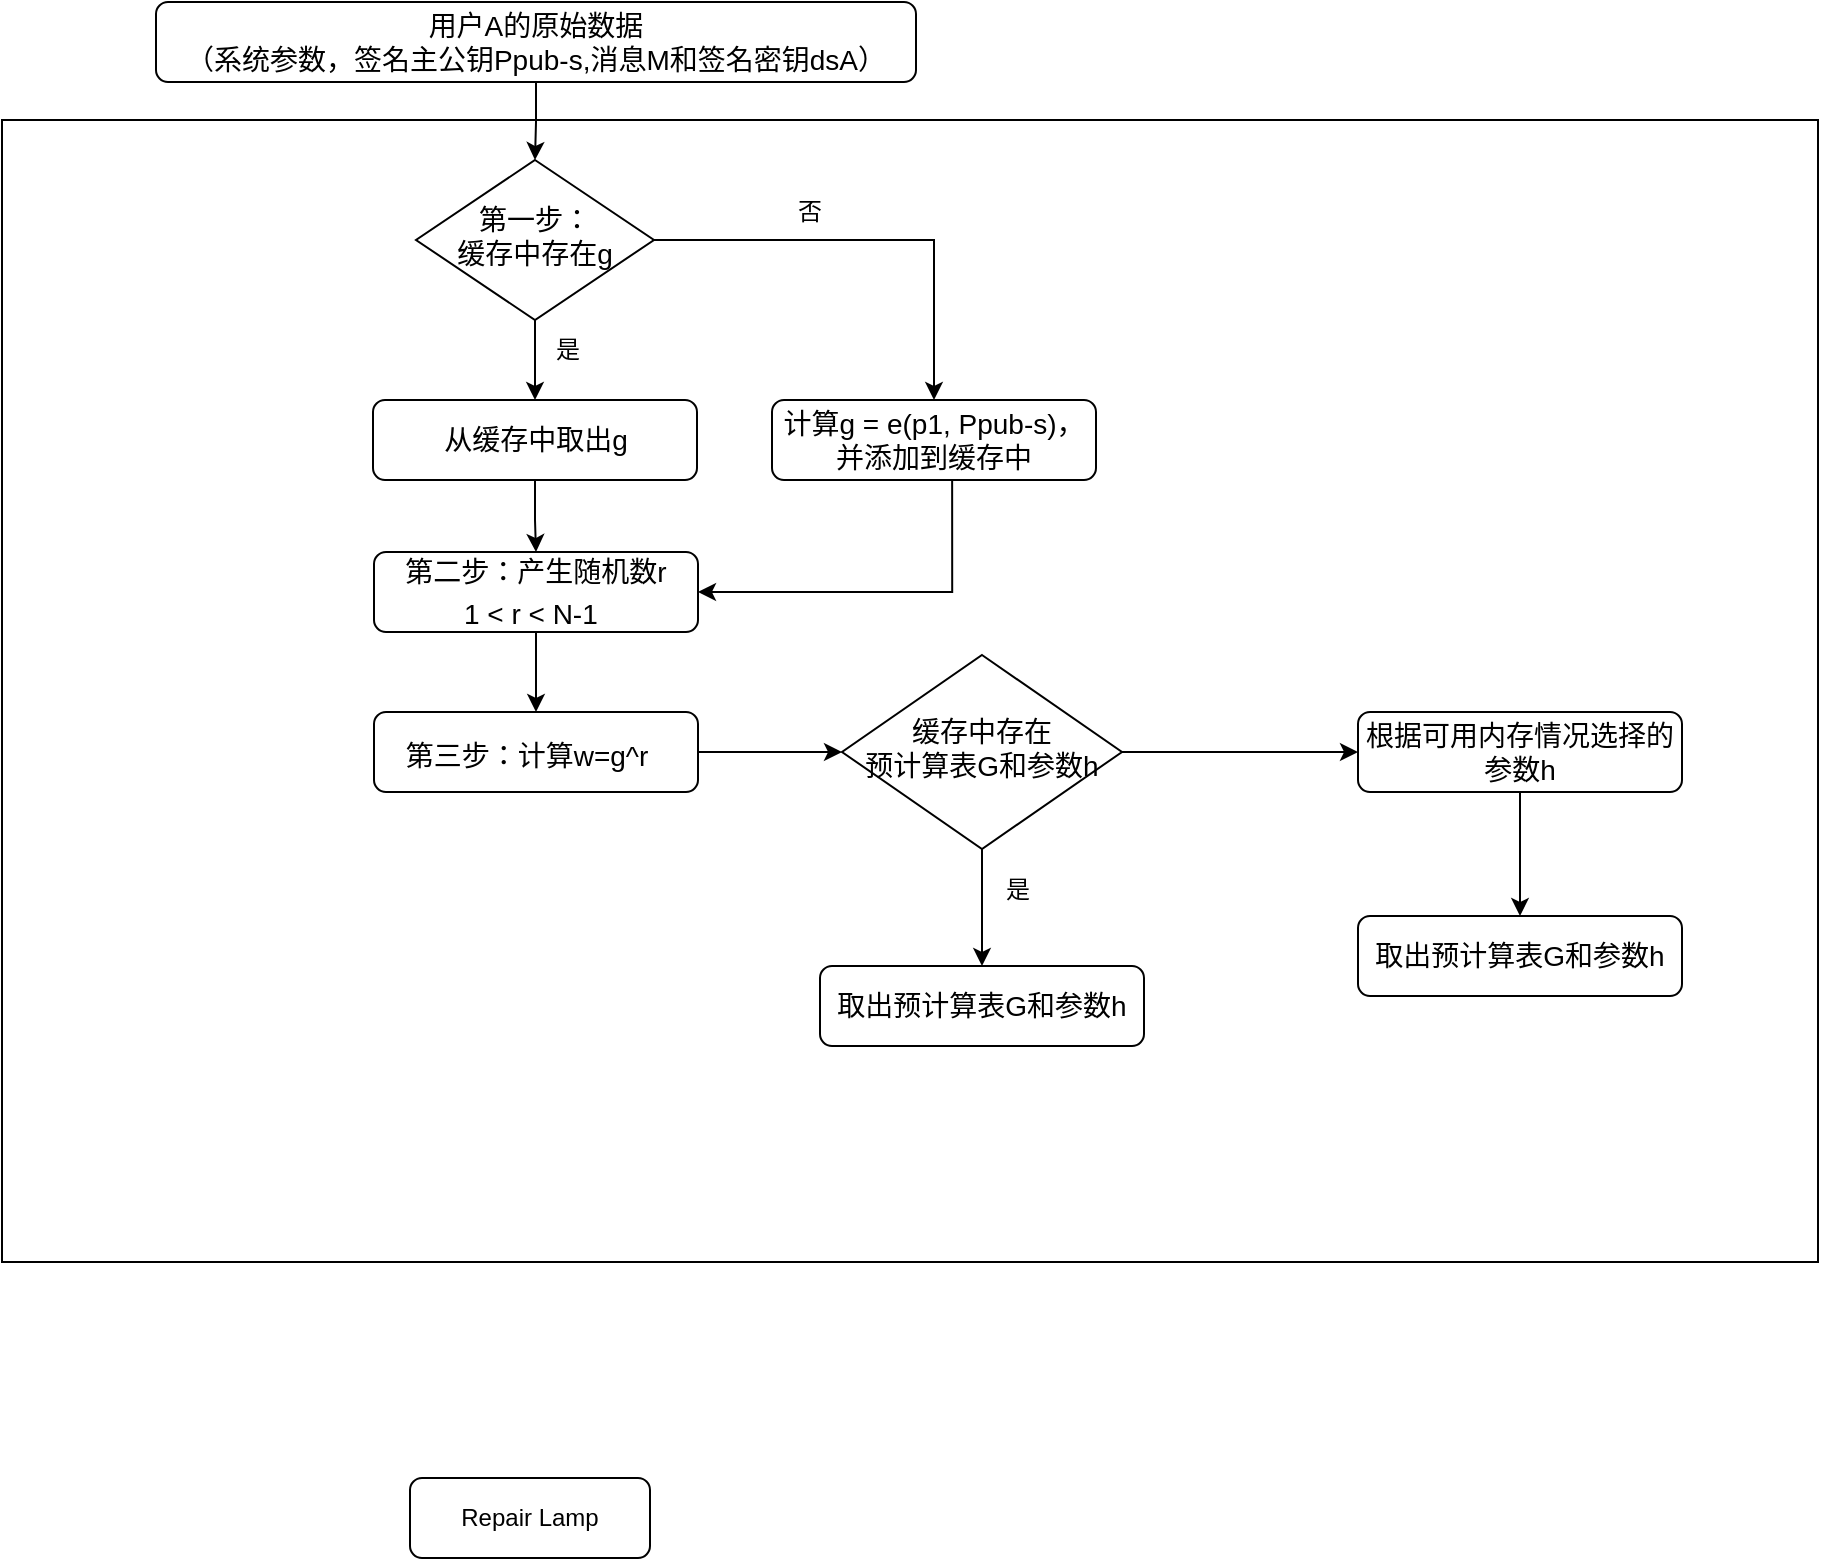 <mxfile version="22.0.8" type="github">
  <diagram id="C5RBs43oDa-KdzZeNtuy" name="Page-1">
    <mxGraphModel dx="1335" dy="720" grid="0" gridSize="10" guides="0" tooltips="0" connect="1" arrows="1" fold="1" page="0" pageScale="1" pageWidth="827" pageHeight="1169" math="0" shadow="0">
      <root>
        <mxCell id="WIyWlLk6GJQsqaUBKTNV-0" />
        <mxCell id="WIyWlLk6GJQsqaUBKTNV-1" parent="WIyWlLk6GJQsqaUBKTNV-0" />
        <mxCell id="UnWxMwFsj6IBDbRs2oec-0" value="" style="rounded=0;whiteSpace=wrap;html=1;" vertex="1" parent="WIyWlLk6GJQsqaUBKTNV-1">
          <mxGeometry x="181" y="158" width="908" height="571" as="geometry" />
        </mxCell>
        <mxCell id="UnWxMwFsj6IBDbRs2oec-5" style="edgeStyle=orthogonalEdgeStyle;rounded=0;orthogonalLoop=1;jettySize=auto;html=1;entryX=0.5;entryY=0;entryDx=0;entryDy=0;" edge="1" parent="WIyWlLk6GJQsqaUBKTNV-1" source="WIyWlLk6GJQsqaUBKTNV-3" target="WIyWlLk6GJQsqaUBKTNV-6">
          <mxGeometry relative="1" as="geometry" />
        </mxCell>
        <mxCell id="WIyWlLk6GJQsqaUBKTNV-3" value="&lt;font style=&quot;font-size: 14px;&quot;&gt;用户A的原始数据&lt;br&gt;（系统参数，签名主公钥Ppub-s,消息M和签名密钥dsA）&lt;/font&gt;" style="rounded=1;whiteSpace=wrap;html=1;fontSize=12;glass=0;strokeWidth=1;shadow=0;" parent="WIyWlLk6GJQsqaUBKTNV-1" vertex="1">
          <mxGeometry x="258" y="99" width="380" height="40" as="geometry" />
        </mxCell>
        <mxCell id="UnWxMwFsj6IBDbRs2oec-8" style="edgeStyle=orthogonalEdgeStyle;rounded=0;orthogonalLoop=1;jettySize=auto;html=1;entryX=0.5;entryY=0;entryDx=0;entryDy=0;" edge="1" parent="WIyWlLk6GJQsqaUBKTNV-1" source="WIyWlLk6GJQsqaUBKTNV-6" target="UnWxMwFsj6IBDbRs2oec-2">
          <mxGeometry relative="1" as="geometry" />
        </mxCell>
        <mxCell id="WIyWlLk6GJQsqaUBKTNV-6" value="&lt;font style=&quot;font-size: 14px;&quot;&gt;第一步：&lt;br&gt;缓存中存在g&lt;/font&gt;" style="rhombus;whiteSpace=wrap;html=1;shadow=0;fontFamily=Helvetica;fontSize=12;align=center;strokeWidth=1;spacing=6;spacingTop=-4;" parent="WIyWlLk6GJQsqaUBKTNV-1" vertex="1">
          <mxGeometry x="388" y="178" width="119" height="80" as="geometry" />
        </mxCell>
        <mxCell id="UnWxMwFsj6IBDbRs2oec-11" style="edgeStyle=orthogonalEdgeStyle;rounded=0;orthogonalLoop=1;jettySize=auto;html=1;entryX=1;entryY=0.5;entryDx=0;entryDy=0;exitX=0.556;exitY=0.978;exitDx=0;exitDy=0;exitPerimeter=0;" edge="1" parent="WIyWlLk6GJQsqaUBKTNV-1" source="WIyWlLk6GJQsqaUBKTNV-7" target="UnWxMwFsj6IBDbRs2oec-3">
          <mxGeometry relative="1" as="geometry" />
        </mxCell>
        <mxCell id="WIyWlLk6GJQsqaUBKTNV-7" value="&lt;font style=&quot;font-size: 14px;&quot;&gt;计算g = e(p1, Ppub-s)，并添加到缓存中&lt;/font&gt;" style="rounded=1;whiteSpace=wrap;html=1;fontSize=12;glass=0;strokeWidth=1;shadow=0;" parent="WIyWlLk6GJQsqaUBKTNV-1" vertex="1">
          <mxGeometry x="566" y="298" width="162" height="40" as="geometry" />
        </mxCell>
        <mxCell id="WIyWlLk6GJQsqaUBKTNV-11" value="Repair Lamp" style="rounded=1;whiteSpace=wrap;html=1;fontSize=12;glass=0;strokeWidth=1;shadow=0;" parent="WIyWlLk6GJQsqaUBKTNV-1" vertex="1">
          <mxGeometry x="385" y="837" width="120" height="40" as="geometry" />
        </mxCell>
        <mxCell id="UnWxMwFsj6IBDbRs2oec-4" style="edgeStyle=orthogonalEdgeStyle;rounded=0;orthogonalLoop=1;jettySize=auto;html=1;entryX=0.5;entryY=0;entryDx=0;entryDy=0;" edge="1" parent="WIyWlLk6GJQsqaUBKTNV-1" source="UnWxMwFsj6IBDbRs2oec-2" target="UnWxMwFsj6IBDbRs2oec-3">
          <mxGeometry relative="1" as="geometry" />
        </mxCell>
        <mxCell id="UnWxMwFsj6IBDbRs2oec-2" value="&lt;font style=&quot;font-size: 14px;&quot;&gt;从缓存中取出g&lt;/font&gt;" style="rounded=1;whiteSpace=wrap;html=1;fontSize=12;glass=0;strokeWidth=1;shadow=0;" vertex="1" parent="WIyWlLk6GJQsqaUBKTNV-1">
          <mxGeometry x="366.5" y="298" width="162" height="40" as="geometry" />
        </mxCell>
        <mxCell id="UnWxMwFsj6IBDbRs2oec-13" value="" style="edgeStyle=orthogonalEdgeStyle;rounded=0;orthogonalLoop=1;jettySize=auto;html=1;" edge="1" parent="WIyWlLk6GJQsqaUBKTNV-1" source="UnWxMwFsj6IBDbRs2oec-3" target="UnWxMwFsj6IBDbRs2oec-12">
          <mxGeometry relative="1" as="geometry" />
        </mxCell>
        <mxCell id="UnWxMwFsj6IBDbRs2oec-3" value="&lt;font style=&quot;font-size: 14px;&quot;&gt;第二步：产生随机数r&lt;br&gt;&amp;nbsp;1 &amp;lt; r &amp;lt; N-1&lt;img src=&quot;file:///C:/Users/22357/AppData/Local/Temp/msohtmlclip1/01/clip_image002.gif&quot; height=&quot;17&quot; width=&quot;9&quot;&gt;&lt;/font&gt;" style="rounded=1;whiteSpace=wrap;html=1;fontSize=12;glass=0;strokeWidth=1;shadow=0;" vertex="1" parent="WIyWlLk6GJQsqaUBKTNV-1">
          <mxGeometry x="367" y="374" width="162" height="40" as="geometry" />
        </mxCell>
        <mxCell id="UnWxMwFsj6IBDbRs2oec-10" value="是" style="text;html=1;strokeColor=none;fillColor=none;align=center;verticalAlign=middle;whiteSpace=wrap;rounded=0;" vertex="1" parent="WIyWlLk6GJQsqaUBKTNV-1">
          <mxGeometry x="434" y="258" width="60" height="30" as="geometry" />
        </mxCell>
        <mxCell id="UnWxMwFsj6IBDbRs2oec-15" style="edgeStyle=orthogonalEdgeStyle;rounded=0;orthogonalLoop=1;jettySize=auto;html=1;entryX=0;entryY=0.5;entryDx=0;entryDy=0;" edge="1" parent="WIyWlLk6GJQsqaUBKTNV-1" source="UnWxMwFsj6IBDbRs2oec-12" target="UnWxMwFsj6IBDbRs2oec-14">
          <mxGeometry relative="1" as="geometry" />
        </mxCell>
        <mxCell id="UnWxMwFsj6IBDbRs2oec-12" value="&lt;font style=&quot;font-size: 14px;&quot;&gt;第三步：计算w=g^r&lt;img src=&quot;file:///C:/Users/22357/AppData/Local/Temp/msohtmlclip1/01/clip_image002.gif&quot; height=&quot;17&quot; width=&quot;9&quot;&gt;&lt;/font&gt;" style="rounded=1;whiteSpace=wrap;html=1;fontSize=12;glass=0;strokeWidth=1;shadow=0;" vertex="1" parent="WIyWlLk6GJQsqaUBKTNV-1">
          <mxGeometry x="367" y="454" width="162" height="40" as="geometry" />
        </mxCell>
        <mxCell id="UnWxMwFsj6IBDbRs2oec-19" value="" style="edgeStyle=orthogonalEdgeStyle;rounded=0;orthogonalLoop=1;jettySize=auto;html=1;" edge="1" parent="WIyWlLk6GJQsqaUBKTNV-1" source="UnWxMwFsj6IBDbRs2oec-14" target="UnWxMwFsj6IBDbRs2oec-18">
          <mxGeometry relative="1" as="geometry" />
        </mxCell>
        <mxCell id="UnWxMwFsj6IBDbRs2oec-24" style="edgeStyle=orthogonalEdgeStyle;rounded=0;orthogonalLoop=1;jettySize=auto;html=1;entryX=0;entryY=0.5;entryDx=0;entryDy=0;" edge="1" parent="WIyWlLk6GJQsqaUBKTNV-1" source="UnWxMwFsj6IBDbRs2oec-14" target="UnWxMwFsj6IBDbRs2oec-21">
          <mxGeometry relative="1" as="geometry" />
        </mxCell>
        <mxCell id="UnWxMwFsj6IBDbRs2oec-14" value="&lt;span style=&quot;font-size: 14px;&quot;&gt;缓存中存在&lt;br&gt;预计算表G和参数h&lt;/span&gt;" style="rhombus;whiteSpace=wrap;html=1;shadow=0;fontFamily=Helvetica;fontSize=12;align=center;strokeWidth=1;spacing=6;spacingTop=-4;" vertex="1" parent="WIyWlLk6GJQsqaUBKTNV-1">
          <mxGeometry x="601" y="425.5" width="140" height="97" as="geometry" />
        </mxCell>
        <mxCell id="UnWxMwFsj6IBDbRs2oec-18" value="&lt;span style=&quot;font-size: 14px;&quot;&gt;取出预计算表G和参数h&lt;/span&gt;" style="rounded=1;whiteSpace=wrap;html=1;fontSize=12;glass=0;strokeWidth=1;shadow=0;" vertex="1" parent="WIyWlLk6GJQsqaUBKTNV-1">
          <mxGeometry x="590" y="581" width="162" height="40" as="geometry" />
        </mxCell>
        <mxCell id="UnWxMwFsj6IBDbRs2oec-20" value="是" style="text;html=1;strokeColor=none;fillColor=none;align=center;verticalAlign=middle;whiteSpace=wrap;rounded=0;" vertex="1" parent="WIyWlLk6GJQsqaUBKTNV-1">
          <mxGeometry x="659" y="528" width="60" height="30" as="geometry" />
        </mxCell>
        <mxCell id="UnWxMwFsj6IBDbRs2oec-26" value="" style="edgeStyle=orthogonalEdgeStyle;rounded=0;orthogonalLoop=1;jettySize=auto;html=1;" edge="1" parent="WIyWlLk6GJQsqaUBKTNV-1" source="UnWxMwFsj6IBDbRs2oec-21" target="UnWxMwFsj6IBDbRs2oec-25">
          <mxGeometry relative="1" as="geometry" />
        </mxCell>
        <mxCell id="UnWxMwFsj6IBDbRs2oec-21" value="&lt;span style=&quot;font-size: 14px;&quot;&gt;根据可用内存情况选择的参数h&lt;/span&gt;" style="rounded=1;whiteSpace=wrap;html=1;fontSize=12;glass=0;strokeWidth=1;shadow=0;" vertex="1" parent="WIyWlLk6GJQsqaUBKTNV-1">
          <mxGeometry x="859" y="454" width="162" height="40" as="geometry" />
        </mxCell>
        <mxCell id="UnWxMwFsj6IBDbRs2oec-22" style="edgeStyle=orthogonalEdgeStyle;rounded=0;orthogonalLoop=1;jettySize=auto;html=1;entryX=0.5;entryY=0;entryDx=0;entryDy=0;" edge="1" parent="WIyWlLk6GJQsqaUBKTNV-1" source="WIyWlLk6GJQsqaUBKTNV-6" target="WIyWlLk6GJQsqaUBKTNV-7">
          <mxGeometry relative="1" as="geometry" />
        </mxCell>
        <mxCell id="UnWxMwFsj6IBDbRs2oec-23" value="否" style="text;html=1;strokeColor=none;fillColor=none;align=center;verticalAlign=middle;whiteSpace=wrap;rounded=0;" vertex="1" parent="WIyWlLk6GJQsqaUBKTNV-1">
          <mxGeometry x="555" y="189" width="60" height="30" as="geometry" />
        </mxCell>
        <mxCell id="UnWxMwFsj6IBDbRs2oec-25" value="&lt;span style=&quot;font-size: 14px;&quot;&gt;取出预计算表G和参数h&lt;/span&gt;" style="rounded=1;whiteSpace=wrap;html=1;fontSize=12;glass=0;strokeWidth=1;shadow=0;" vertex="1" parent="WIyWlLk6GJQsqaUBKTNV-1">
          <mxGeometry x="859" y="556" width="162" height="40" as="geometry" />
        </mxCell>
      </root>
    </mxGraphModel>
  </diagram>
</mxfile>
